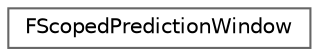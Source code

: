 digraph "Graphical Class Hierarchy"
{
 // INTERACTIVE_SVG=YES
 // LATEX_PDF_SIZE
  bgcolor="transparent";
  edge [fontname=Helvetica,fontsize=10,labelfontname=Helvetica,labelfontsize=10];
  node [fontname=Helvetica,fontsize=10,shape=box,height=0.2,width=0.4];
  rankdir="LR";
  Node0 [id="Node000000",label="FScopedPredictionWindow",height=0.2,width=0.4,color="grey40", fillcolor="white", style="filled",URL="$d1/dae/structFScopedPredictionWindow.html",tooltip="A structure for allowing scoped prediction windows."];
}
